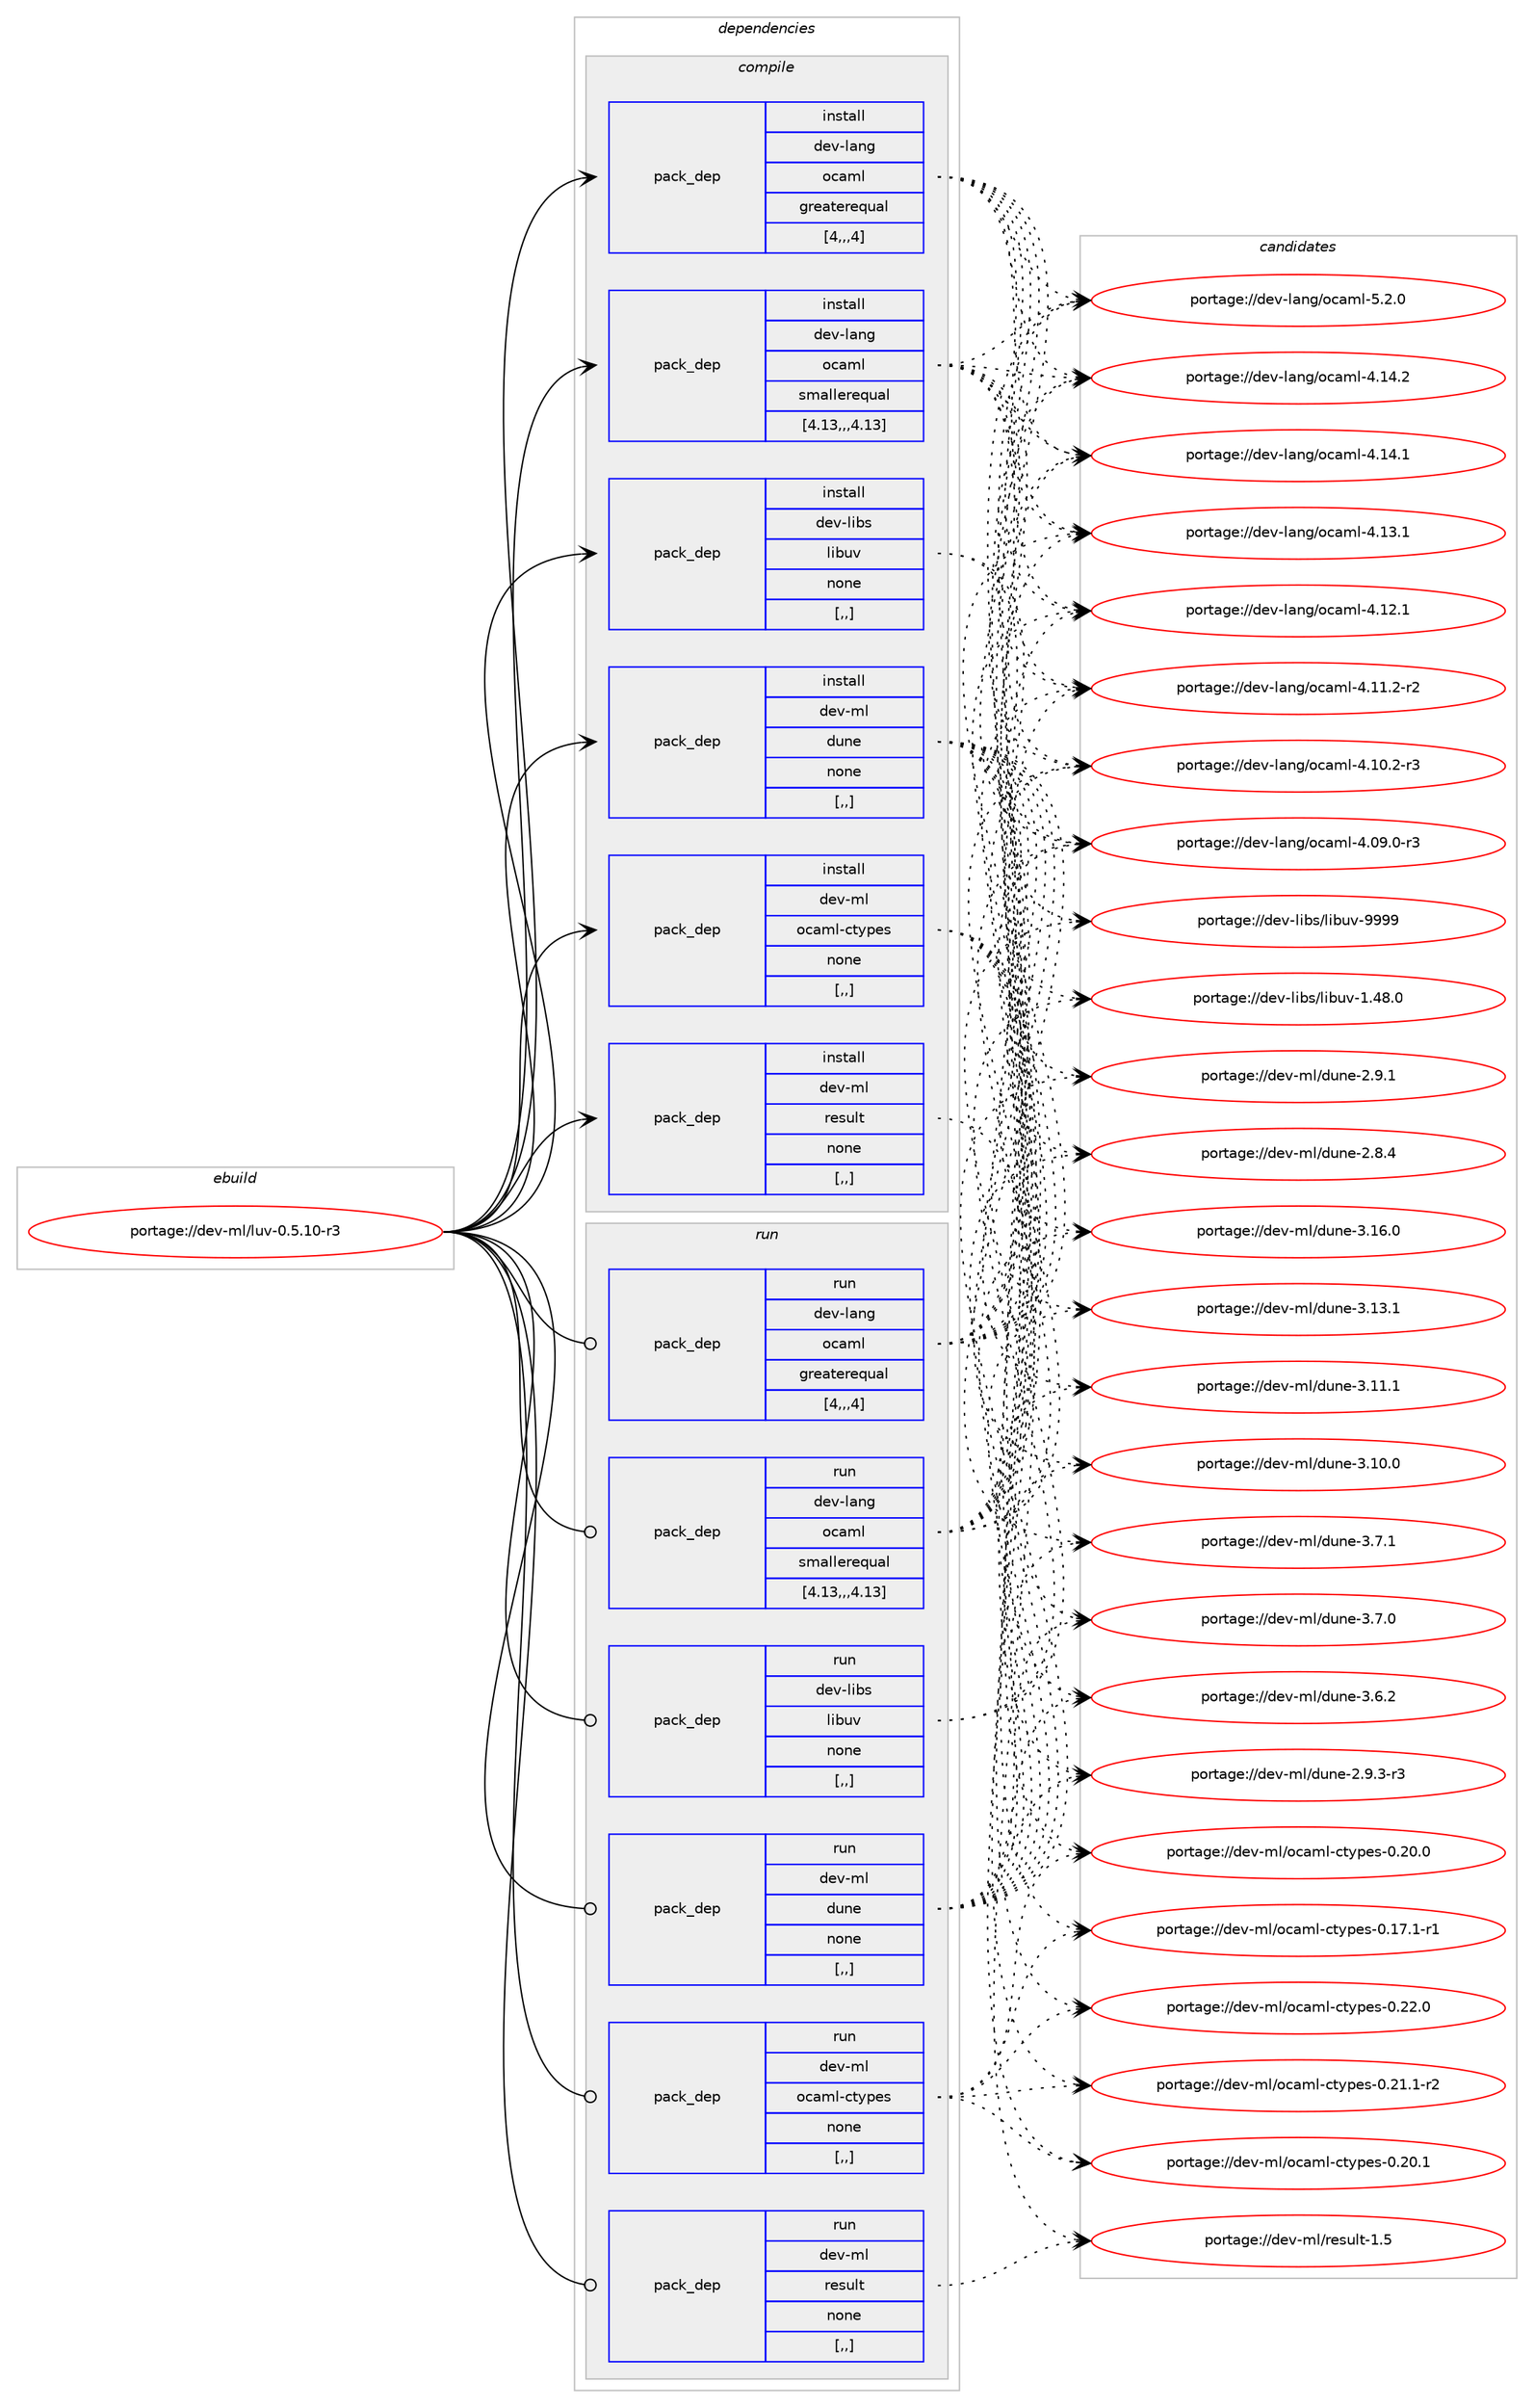 digraph prolog {

# *************
# Graph options
# *************

newrank=true;
concentrate=true;
compound=true;
graph [rankdir=LR,fontname=Helvetica,fontsize=10,ranksep=1.5];#, ranksep=2.5, nodesep=0.2];
edge  [arrowhead=vee];
node  [fontname=Helvetica,fontsize=10];

# **********
# The ebuild
# **********

subgraph cluster_leftcol {
color=gray;
label=<<i>ebuild</i>>;
id [label="portage://dev-ml/luv-0.5.10-r3", color=red, width=4, href="../dev-ml/luv-0.5.10-r3.svg"];
}

# ****************
# The dependencies
# ****************

subgraph cluster_midcol {
color=gray;
label=<<i>dependencies</i>>;
subgraph cluster_compile {
fillcolor="#eeeeee";
style=filled;
label=<<i>compile</i>>;
subgraph pack89933 {
dependency120841 [label=<<TABLE BORDER="0" CELLBORDER="1" CELLSPACING="0" CELLPADDING="4" WIDTH="220"><TR><TD ROWSPAN="6" CELLPADDING="30">pack_dep</TD></TR><TR><TD WIDTH="110">install</TD></TR><TR><TD>dev-lang</TD></TR><TR><TD>ocaml</TD></TR><TR><TD>greaterequal</TD></TR><TR><TD>[4,,,4]</TD></TR></TABLE>>, shape=none, color=blue];
}
id:e -> dependency120841:w [weight=20,style="solid",arrowhead="vee"];
subgraph pack89934 {
dependency120842 [label=<<TABLE BORDER="0" CELLBORDER="1" CELLSPACING="0" CELLPADDING="4" WIDTH="220"><TR><TD ROWSPAN="6" CELLPADDING="30">pack_dep</TD></TR><TR><TD WIDTH="110">install</TD></TR><TR><TD>dev-lang</TD></TR><TR><TD>ocaml</TD></TR><TR><TD>smallerequal</TD></TR><TR><TD>[4.13,,,4.13]</TD></TR></TABLE>>, shape=none, color=blue];
}
id:e -> dependency120842:w [weight=20,style="solid",arrowhead="vee"];
subgraph pack89935 {
dependency120843 [label=<<TABLE BORDER="0" CELLBORDER="1" CELLSPACING="0" CELLPADDING="4" WIDTH="220"><TR><TD ROWSPAN="6" CELLPADDING="30">pack_dep</TD></TR><TR><TD WIDTH="110">install</TD></TR><TR><TD>dev-libs</TD></TR><TR><TD>libuv</TD></TR><TR><TD>none</TD></TR><TR><TD>[,,]</TD></TR></TABLE>>, shape=none, color=blue];
}
id:e -> dependency120843:w [weight=20,style="solid",arrowhead="vee"];
subgraph pack89936 {
dependency120844 [label=<<TABLE BORDER="0" CELLBORDER="1" CELLSPACING="0" CELLPADDING="4" WIDTH="220"><TR><TD ROWSPAN="6" CELLPADDING="30">pack_dep</TD></TR><TR><TD WIDTH="110">install</TD></TR><TR><TD>dev-ml</TD></TR><TR><TD>dune</TD></TR><TR><TD>none</TD></TR><TR><TD>[,,]</TD></TR></TABLE>>, shape=none, color=blue];
}
id:e -> dependency120844:w [weight=20,style="solid",arrowhead="vee"];
subgraph pack89937 {
dependency120845 [label=<<TABLE BORDER="0" CELLBORDER="1" CELLSPACING="0" CELLPADDING="4" WIDTH="220"><TR><TD ROWSPAN="6" CELLPADDING="30">pack_dep</TD></TR><TR><TD WIDTH="110">install</TD></TR><TR><TD>dev-ml</TD></TR><TR><TD>ocaml-ctypes</TD></TR><TR><TD>none</TD></TR><TR><TD>[,,]</TD></TR></TABLE>>, shape=none, color=blue];
}
id:e -> dependency120845:w [weight=20,style="solid",arrowhead="vee"];
subgraph pack89938 {
dependency120846 [label=<<TABLE BORDER="0" CELLBORDER="1" CELLSPACING="0" CELLPADDING="4" WIDTH="220"><TR><TD ROWSPAN="6" CELLPADDING="30">pack_dep</TD></TR><TR><TD WIDTH="110">install</TD></TR><TR><TD>dev-ml</TD></TR><TR><TD>result</TD></TR><TR><TD>none</TD></TR><TR><TD>[,,]</TD></TR></TABLE>>, shape=none, color=blue];
}
id:e -> dependency120846:w [weight=20,style="solid",arrowhead="vee"];
}
subgraph cluster_compileandrun {
fillcolor="#eeeeee";
style=filled;
label=<<i>compile and run</i>>;
}
subgraph cluster_run {
fillcolor="#eeeeee";
style=filled;
label=<<i>run</i>>;
subgraph pack89939 {
dependency120847 [label=<<TABLE BORDER="0" CELLBORDER="1" CELLSPACING="0" CELLPADDING="4" WIDTH="220"><TR><TD ROWSPAN="6" CELLPADDING="30">pack_dep</TD></TR><TR><TD WIDTH="110">run</TD></TR><TR><TD>dev-lang</TD></TR><TR><TD>ocaml</TD></TR><TR><TD>greaterequal</TD></TR><TR><TD>[4,,,4]</TD></TR></TABLE>>, shape=none, color=blue];
}
id:e -> dependency120847:w [weight=20,style="solid",arrowhead="odot"];
subgraph pack89940 {
dependency120848 [label=<<TABLE BORDER="0" CELLBORDER="1" CELLSPACING="0" CELLPADDING="4" WIDTH="220"><TR><TD ROWSPAN="6" CELLPADDING="30">pack_dep</TD></TR><TR><TD WIDTH="110">run</TD></TR><TR><TD>dev-lang</TD></TR><TR><TD>ocaml</TD></TR><TR><TD>smallerequal</TD></TR><TR><TD>[4.13,,,4.13]</TD></TR></TABLE>>, shape=none, color=blue];
}
id:e -> dependency120848:w [weight=20,style="solid",arrowhead="odot"];
subgraph pack89941 {
dependency120849 [label=<<TABLE BORDER="0" CELLBORDER="1" CELLSPACING="0" CELLPADDING="4" WIDTH="220"><TR><TD ROWSPAN="6" CELLPADDING="30">pack_dep</TD></TR><TR><TD WIDTH="110">run</TD></TR><TR><TD>dev-libs</TD></TR><TR><TD>libuv</TD></TR><TR><TD>none</TD></TR><TR><TD>[,,]</TD></TR></TABLE>>, shape=none, color=blue];
}
id:e -> dependency120849:w [weight=20,style="solid",arrowhead="odot"];
subgraph pack89942 {
dependency120850 [label=<<TABLE BORDER="0" CELLBORDER="1" CELLSPACING="0" CELLPADDING="4" WIDTH="220"><TR><TD ROWSPAN="6" CELLPADDING="30">pack_dep</TD></TR><TR><TD WIDTH="110">run</TD></TR><TR><TD>dev-ml</TD></TR><TR><TD>dune</TD></TR><TR><TD>none</TD></TR><TR><TD>[,,]</TD></TR></TABLE>>, shape=none, color=blue];
}
id:e -> dependency120850:w [weight=20,style="solid",arrowhead="odot"];
subgraph pack89943 {
dependency120851 [label=<<TABLE BORDER="0" CELLBORDER="1" CELLSPACING="0" CELLPADDING="4" WIDTH="220"><TR><TD ROWSPAN="6" CELLPADDING="30">pack_dep</TD></TR><TR><TD WIDTH="110">run</TD></TR><TR><TD>dev-ml</TD></TR><TR><TD>ocaml-ctypes</TD></TR><TR><TD>none</TD></TR><TR><TD>[,,]</TD></TR></TABLE>>, shape=none, color=blue];
}
id:e -> dependency120851:w [weight=20,style="solid",arrowhead="odot"];
subgraph pack89944 {
dependency120852 [label=<<TABLE BORDER="0" CELLBORDER="1" CELLSPACING="0" CELLPADDING="4" WIDTH="220"><TR><TD ROWSPAN="6" CELLPADDING="30">pack_dep</TD></TR><TR><TD WIDTH="110">run</TD></TR><TR><TD>dev-ml</TD></TR><TR><TD>result</TD></TR><TR><TD>none</TD></TR><TR><TD>[,,]</TD></TR></TABLE>>, shape=none, color=blue];
}
id:e -> dependency120852:w [weight=20,style="solid",arrowhead="odot"];
}
}

# **************
# The candidates
# **************

subgraph cluster_choices {
rank=same;
color=gray;
label=<<i>candidates</i>>;

subgraph choice89933 {
color=black;
nodesep=1;
choice1001011184510897110103471119997109108455346504648 [label="portage://dev-lang/ocaml-5.2.0", color=red, width=4,href="../dev-lang/ocaml-5.2.0.svg"];
choice100101118451089711010347111999710910845524649524650 [label="portage://dev-lang/ocaml-4.14.2", color=red, width=4,href="../dev-lang/ocaml-4.14.2.svg"];
choice100101118451089711010347111999710910845524649524649 [label="portage://dev-lang/ocaml-4.14.1", color=red, width=4,href="../dev-lang/ocaml-4.14.1.svg"];
choice100101118451089711010347111999710910845524649514649 [label="portage://dev-lang/ocaml-4.13.1", color=red, width=4,href="../dev-lang/ocaml-4.13.1.svg"];
choice100101118451089711010347111999710910845524649504649 [label="portage://dev-lang/ocaml-4.12.1", color=red, width=4,href="../dev-lang/ocaml-4.12.1.svg"];
choice1001011184510897110103471119997109108455246494946504511450 [label="portage://dev-lang/ocaml-4.11.2-r2", color=red, width=4,href="../dev-lang/ocaml-4.11.2-r2.svg"];
choice1001011184510897110103471119997109108455246494846504511451 [label="portage://dev-lang/ocaml-4.10.2-r3", color=red, width=4,href="../dev-lang/ocaml-4.10.2-r3.svg"];
choice1001011184510897110103471119997109108455246485746484511451 [label="portage://dev-lang/ocaml-4.09.0-r3", color=red, width=4,href="../dev-lang/ocaml-4.09.0-r3.svg"];
dependency120841:e -> choice1001011184510897110103471119997109108455346504648:w [style=dotted,weight="100"];
dependency120841:e -> choice100101118451089711010347111999710910845524649524650:w [style=dotted,weight="100"];
dependency120841:e -> choice100101118451089711010347111999710910845524649524649:w [style=dotted,weight="100"];
dependency120841:e -> choice100101118451089711010347111999710910845524649514649:w [style=dotted,weight="100"];
dependency120841:e -> choice100101118451089711010347111999710910845524649504649:w [style=dotted,weight="100"];
dependency120841:e -> choice1001011184510897110103471119997109108455246494946504511450:w [style=dotted,weight="100"];
dependency120841:e -> choice1001011184510897110103471119997109108455246494846504511451:w [style=dotted,weight="100"];
dependency120841:e -> choice1001011184510897110103471119997109108455246485746484511451:w [style=dotted,weight="100"];
}
subgraph choice89934 {
color=black;
nodesep=1;
choice1001011184510897110103471119997109108455346504648 [label="portage://dev-lang/ocaml-5.2.0", color=red, width=4,href="../dev-lang/ocaml-5.2.0.svg"];
choice100101118451089711010347111999710910845524649524650 [label="portage://dev-lang/ocaml-4.14.2", color=red, width=4,href="../dev-lang/ocaml-4.14.2.svg"];
choice100101118451089711010347111999710910845524649524649 [label="portage://dev-lang/ocaml-4.14.1", color=red, width=4,href="../dev-lang/ocaml-4.14.1.svg"];
choice100101118451089711010347111999710910845524649514649 [label="portage://dev-lang/ocaml-4.13.1", color=red, width=4,href="../dev-lang/ocaml-4.13.1.svg"];
choice100101118451089711010347111999710910845524649504649 [label="portage://dev-lang/ocaml-4.12.1", color=red, width=4,href="../dev-lang/ocaml-4.12.1.svg"];
choice1001011184510897110103471119997109108455246494946504511450 [label="portage://dev-lang/ocaml-4.11.2-r2", color=red, width=4,href="../dev-lang/ocaml-4.11.2-r2.svg"];
choice1001011184510897110103471119997109108455246494846504511451 [label="portage://dev-lang/ocaml-4.10.2-r3", color=red, width=4,href="../dev-lang/ocaml-4.10.2-r3.svg"];
choice1001011184510897110103471119997109108455246485746484511451 [label="portage://dev-lang/ocaml-4.09.0-r3", color=red, width=4,href="../dev-lang/ocaml-4.09.0-r3.svg"];
dependency120842:e -> choice1001011184510897110103471119997109108455346504648:w [style=dotted,weight="100"];
dependency120842:e -> choice100101118451089711010347111999710910845524649524650:w [style=dotted,weight="100"];
dependency120842:e -> choice100101118451089711010347111999710910845524649524649:w [style=dotted,weight="100"];
dependency120842:e -> choice100101118451089711010347111999710910845524649514649:w [style=dotted,weight="100"];
dependency120842:e -> choice100101118451089711010347111999710910845524649504649:w [style=dotted,weight="100"];
dependency120842:e -> choice1001011184510897110103471119997109108455246494946504511450:w [style=dotted,weight="100"];
dependency120842:e -> choice1001011184510897110103471119997109108455246494846504511451:w [style=dotted,weight="100"];
dependency120842:e -> choice1001011184510897110103471119997109108455246485746484511451:w [style=dotted,weight="100"];
}
subgraph choice89935 {
color=black;
nodesep=1;
choice100101118451081059811547108105981171184557575757 [label="portage://dev-libs/libuv-9999", color=red, width=4,href="../dev-libs/libuv-9999.svg"];
choice1001011184510810598115471081059811711845494652564648 [label="portage://dev-libs/libuv-1.48.0", color=red, width=4,href="../dev-libs/libuv-1.48.0.svg"];
dependency120843:e -> choice100101118451081059811547108105981171184557575757:w [style=dotted,weight="100"];
dependency120843:e -> choice1001011184510810598115471081059811711845494652564648:w [style=dotted,weight="100"];
}
subgraph choice89936 {
color=black;
nodesep=1;
choice100101118451091084710011711010145514649544648 [label="portage://dev-ml/dune-3.16.0", color=red, width=4,href="../dev-ml/dune-3.16.0.svg"];
choice100101118451091084710011711010145514649514649 [label="portage://dev-ml/dune-3.13.1", color=red, width=4,href="../dev-ml/dune-3.13.1.svg"];
choice100101118451091084710011711010145514649494649 [label="portage://dev-ml/dune-3.11.1", color=red, width=4,href="../dev-ml/dune-3.11.1.svg"];
choice100101118451091084710011711010145514649484648 [label="portage://dev-ml/dune-3.10.0", color=red, width=4,href="../dev-ml/dune-3.10.0.svg"];
choice1001011184510910847100117110101455146554649 [label="portage://dev-ml/dune-3.7.1", color=red, width=4,href="../dev-ml/dune-3.7.1.svg"];
choice1001011184510910847100117110101455146554648 [label="portage://dev-ml/dune-3.7.0", color=red, width=4,href="../dev-ml/dune-3.7.0.svg"];
choice1001011184510910847100117110101455146544650 [label="portage://dev-ml/dune-3.6.2", color=red, width=4,href="../dev-ml/dune-3.6.2.svg"];
choice10010111845109108471001171101014550465746514511451 [label="portage://dev-ml/dune-2.9.3-r3", color=red, width=4,href="../dev-ml/dune-2.9.3-r3.svg"];
choice1001011184510910847100117110101455046574649 [label="portage://dev-ml/dune-2.9.1", color=red, width=4,href="../dev-ml/dune-2.9.1.svg"];
choice1001011184510910847100117110101455046564652 [label="portage://dev-ml/dune-2.8.4", color=red, width=4,href="../dev-ml/dune-2.8.4.svg"];
dependency120844:e -> choice100101118451091084710011711010145514649544648:w [style=dotted,weight="100"];
dependency120844:e -> choice100101118451091084710011711010145514649514649:w [style=dotted,weight="100"];
dependency120844:e -> choice100101118451091084710011711010145514649494649:w [style=dotted,weight="100"];
dependency120844:e -> choice100101118451091084710011711010145514649484648:w [style=dotted,weight="100"];
dependency120844:e -> choice1001011184510910847100117110101455146554649:w [style=dotted,weight="100"];
dependency120844:e -> choice1001011184510910847100117110101455146554648:w [style=dotted,weight="100"];
dependency120844:e -> choice1001011184510910847100117110101455146544650:w [style=dotted,weight="100"];
dependency120844:e -> choice10010111845109108471001171101014550465746514511451:w [style=dotted,weight="100"];
dependency120844:e -> choice1001011184510910847100117110101455046574649:w [style=dotted,weight="100"];
dependency120844:e -> choice1001011184510910847100117110101455046564652:w [style=dotted,weight="100"];
}
subgraph choice89937 {
color=black;
nodesep=1;
choice10010111845109108471119997109108459911612111210111545484650504648 [label="portage://dev-ml/ocaml-ctypes-0.22.0", color=red, width=4,href="../dev-ml/ocaml-ctypes-0.22.0.svg"];
choice100101118451091084711199971091084599116121112101115454846504946494511450 [label="portage://dev-ml/ocaml-ctypes-0.21.1-r2", color=red, width=4,href="../dev-ml/ocaml-ctypes-0.21.1-r2.svg"];
choice10010111845109108471119997109108459911612111210111545484650484649 [label="portage://dev-ml/ocaml-ctypes-0.20.1", color=red, width=4,href="../dev-ml/ocaml-ctypes-0.20.1.svg"];
choice10010111845109108471119997109108459911612111210111545484650484648 [label="portage://dev-ml/ocaml-ctypes-0.20.0", color=red, width=4,href="../dev-ml/ocaml-ctypes-0.20.0.svg"];
choice100101118451091084711199971091084599116121112101115454846495546494511449 [label="portage://dev-ml/ocaml-ctypes-0.17.1-r1", color=red, width=4,href="../dev-ml/ocaml-ctypes-0.17.1-r1.svg"];
dependency120845:e -> choice10010111845109108471119997109108459911612111210111545484650504648:w [style=dotted,weight="100"];
dependency120845:e -> choice100101118451091084711199971091084599116121112101115454846504946494511450:w [style=dotted,weight="100"];
dependency120845:e -> choice10010111845109108471119997109108459911612111210111545484650484649:w [style=dotted,weight="100"];
dependency120845:e -> choice10010111845109108471119997109108459911612111210111545484650484648:w [style=dotted,weight="100"];
dependency120845:e -> choice100101118451091084711199971091084599116121112101115454846495546494511449:w [style=dotted,weight="100"];
}
subgraph choice89938 {
color=black;
nodesep=1;
choice100101118451091084711410111511710811645494653 [label="portage://dev-ml/result-1.5", color=red, width=4,href="../dev-ml/result-1.5.svg"];
dependency120846:e -> choice100101118451091084711410111511710811645494653:w [style=dotted,weight="100"];
}
subgraph choice89939 {
color=black;
nodesep=1;
choice1001011184510897110103471119997109108455346504648 [label="portage://dev-lang/ocaml-5.2.0", color=red, width=4,href="../dev-lang/ocaml-5.2.0.svg"];
choice100101118451089711010347111999710910845524649524650 [label="portage://dev-lang/ocaml-4.14.2", color=red, width=4,href="../dev-lang/ocaml-4.14.2.svg"];
choice100101118451089711010347111999710910845524649524649 [label="portage://dev-lang/ocaml-4.14.1", color=red, width=4,href="../dev-lang/ocaml-4.14.1.svg"];
choice100101118451089711010347111999710910845524649514649 [label="portage://dev-lang/ocaml-4.13.1", color=red, width=4,href="../dev-lang/ocaml-4.13.1.svg"];
choice100101118451089711010347111999710910845524649504649 [label="portage://dev-lang/ocaml-4.12.1", color=red, width=4,href="../dev-lang/ocaml-4.12.1.svg"];
choice1001011184510897110103471119997109108455246494946504511450 [label="portage://dev-lang/ocaml-4.11.2-r2", color=red, width=4,href="../dev-lang/ocaml-4.11.2-r2.svg"];
choice1001011184510897110103471119997109108455246494846504511451 [label="portage://dev-lang/ocaml-4.10.2-r3", color=red, width=4,href="../dev-lang/ocaml-4.10.2-r3.svg"];
choice1001011184510897110103471119997109108455246485746484511451 [label="portage://dev-lang/ocaml-4.09.0-r3", color=red, width=4,href="../dev-lang/ocaml-4.09.0-r3.svg"];
dependency120847:e -> choice1001011184510897110103471119997109108455346504648:w [style=dotted,weight="100"];
dependency120847:e -> choice100101118451089711010347111999710910845524649524650:w [style=dotted,weight="100"];
dependency120847:e -> choice100101118451089711010347111999710910845524649524649:w [style=dotted,weight="100"];
dependency120847:e -> choice100101118451089711010347111999710910845524649514649:w [style=dotted,weight="100"];
dependency120847:e -> choice100101118451089711010347111999710910845524649504649:w [style=dotted,weight="100"];
dependency120847:e -> choice1001011184510897110103471119997109108455246494946504511450:w [style=dotted,weight="100"];
dependency120847:e -> choice1001011184510897110103471119997109108455246494846504511451:w [style=dotted,weight="100"];
dependency120847:e -> choice1001011184510897110103471119997109108455246485746484511451:w [style=dotted,weight="100"];
}
subgraph choice89940 {
color=black;
nodesep=1;
choice1001011184510897110103471119997109108455346504648 [label="portage://dev-lang/ocaml-5.2.0", color=red, width=4,href="../dev-lang/ocaml-5.2.0.svg"];
choice100101118451089711010347111999710910845524649524650 [label="portage://dev-lang/ocaml-4.14.2", color=red, width=4,href="../dev-lang/ocaml-4.14.2.svg"];
choice100101118451089711010347111999710910845524649524649 [label="portage://dev-lang/ocaml-4.14.1", color=red, width=4,href="../dev-lang/ocaml-4.14.1.svg"];
choice100101118451089711010347111999710910845524649514649 [label="portage://dev-lang/ocaml-4.13.1", color=red, width=4,href="../dev-lang/ocaml-4.13.1.svg"];
choice100101118451089711010347111999710910845524649504649 [label="portage://dev-lang/ocaml-4.12.1", color=red, width=4,href="../dev-lang/ocaml-4.12.1.svg"];
choice1001011184510897110103471119997109108455246494946504511450 [label="portage://dev-lang/ocaml-4.11.2-r2", color=red, width=4,href="../dev-lang/ocaml-4.11.2-r2.svg"];
choice1001011184510897110103471119997109108455246494846504511451 [label="portage://dev-lang/ocaml-4.10.2-r3", color=red, width=4,href="../dev-lang/ocaml-4.10.2-r3.svg"];
choice1001011184510897110103471119997109108455246485746484511451 [label="portage://dev-lang/ocaml-4.09.0-r3", color=red, width=4,href="../dev-lang/ocaml-4.09.0-r3.svg"];
dependency120848:e -> choice1001011184510897110103471119997109108455346504648:w [style=dotted,weight="100"];
dependency120848:e -> choice100101118451089711010347111999710910845524649524650:w [style=dotted,weight="100"];
dependency120848:e -> choice100101118451089711010347111999710910845524649524649:w [style=dotted,weight="100"];
dependency120848:e -> choice100101118451089711010347111999710910845524649514649:w [style=dotted,weight="100"];
dependency120848:e -> choice100101118451089711010347111999710910845524649504649:w [style=dotted,weight="100"];
dependency120848:e -> choice1001011184510897110103471119997109108455246494946504511450:w [style=dotted,weight="100"];
dependency120848:e -> choice1001011184510897110103471119997109108455246494846504511451:w [style=dotted,weight="100"];
dependency120848:e -> choice1001011184510897110103471119997109108455246485746484511451:w [style=dotted,weight="100"];
}
subgraph choice89941 {
color=black;
nodesep=1;
choice100101118451081059811547108105981171184557575757 [label="portage://dev-libs/libuv-9999", color=red, width=4,href="../dev-libs/libuv-9999.svg"];
choice1001011184510810598115471081059811711845494652564648 [label="portage://dev-libs/libuv-1.48.0", color=red, width=4,href="../dev-libs/libuv-1.48.0.svg"];
dependency120849:e -> choice100101118451081059811547108105981171184557575757:w [style=dotted,weight="100"];
dependency120849:e -> choice1001011184510810598115471081059811711845494652564648:w [style=dotted,weight="100"];
}
subgraph choice89942 {
color=black;
nodesep=1;
choice100101118451091084710011711010145514649544648 [label="portage://dev-ml/dune-3.16.0", color=red, width=4,href="../dev-ml/dune-3.16.0.svg"];
choice100101118451091084710011711010145514649514649 [label="portage://dev-ml/dune-3.13.1", color=red, width=4,href="../dev-ml/dune-3.13.1.svg"];
choice100101118451091084710011711010145514649494649 [label="portage://dev-ml/dune-3.11.1", color=red, width=4,href="../dev-ml/dune-3.11.1.svg"];
choice100101118451091084710011711010145514649484648 [label="portage://dev-ml/dune-3.10.0", color=red, width=4,href="../dev-ml/dune-3.10.0.svg"];
choice1001011184510910847100117110101455146554649 [label="portage://dev-ml/dune-3.7.1", color=red, width=4,href="../dev-ml/dune-3.7.1.svg"];
choice1001011184510910847100117110101455146554648 [label="portage://dev-ml/dune-3.7.0", color=red, width=4,href="../dev-ml/dune-3.7.0.svg"];
choice1001011184510910847100117110101455146544650 [label="portage://dev-ml/dune-3.6.2", color=red, width=4,href="../dev-ml/dune-3.6.2.svg"];
choice10010111845109108471001171101014550465746514511451 [label="portage://dev-ml/dune-2.9.3-r3", color=red, width=4,href="../dev-ml/dune-2.9.3-r3.svg"];
choice1001011184510910847100117110101455046574649 [label="portage://dev-ml/dune-2.9.1", color=red, width=4,href="../dev-ml/dune-2.9.1.svg"];
choice1001011184510910847100117110101455046564652 [label="portage://dev-ml/dune-2.8.4", color=red, width=4,href="../dev-ml/dune-2.8.4.svg"];
dependency120850:e -> choice100101118451091084710011711010145514649544648:w [style=dotted,weight="100"];
dependency120850:e -> choice100101118451091084710011711010145514649514649:w [style=dotted,weight="100"];
dependency120850:e -> choice100101118451091084710011711010145514649494649:w [style=dotted,weight="100"];
dependency120850:e -> choice100101118451091084710011711010145514649484648:w [style=dotted,weight="100"];
dependency120850:e -> choice1001011184510910847100117110101455146554649:w [style=dotted,weight="100"];
dependency120850:e -> choice1001011184510910847100117110101455146554648:w [style=dotted,weight="100"];
dependency120850:e -> choice1001011184510910847100117110101455146544650:w [style=dotted,weight="100"];
dependency120850:e -> choice10010111845109108471001171101014550465746514511451:w [style=dotted,weight="100"];
dependency120850:e -> choice1001011184510910847100117110101455046574649:w [style=dotted,weight="100"];
dependency120850:e -> choice1001011184510910847100117110101455046564652:w [style=dotted,weight="100"];
}
subgraph choice89943 {
color=black;
nodesep=1;
choice10010111845109108471119997109108459911612111210111545484650504648 [label="portage://dev-ml/ocaml-ctypes-0.22.0", color=red, width=4,href="../dev-ml/ocaml-ctypes-0.22.0.svg"];
choice100101118451091084711199971091084599116121112101115454846504946494511450 [label="portage://dev-ml/ocaml-ctypes-0.21.1-r2", color=red, width=4,href="../dev-ml/ocaml-ctypes-0.21.1-r2.svg"];
choice10010111845109108471119997109108459911612111210111545484650484649 [label="portage://dev-ml/ocaml-ctypes-0.20.1", color=red, width=4,href="../dev-ml/ocaml-ctypes-0.20.1.svg"];
choice10010111845109108471119997109108459911612111210111545484650484648 [label="portage://dev-ml/ocaml-ctypes-0.20.0", color=red, width=4,href="../dev-ml/ocaml-ctypes-0.20.0.svg"];
choice100101118451091084711199971091084599116121112101115454846495546494511449 [label="portage://dev-ml/ocaml-ctypes-0.17.1-r1", color=red, width=4,href="../dev-ml/ocaml-ctypes-0.17.1-r1.svg"];
dependency120851:e -> choice10010111845109108471119997109108459911612111210111545484650504648:w [style=dotted,weight="100"];
dependency120851:e -> choice100101118451091084711199971091084599116121112101115454846504946494511450:w [style=dotted,weight="100"];
dependency120851:e -> choice10010111845109108471119997109108459911612111210111545484650484649:w [style=dotted,weight="100"];
dependency120851:e -> choice10010111845109108471119997109108459911612111210111545484650484648:w [style=dotted,weight="100"];
dependency120851:e -> choice100101118451091084711199971091084599116121112101115454846495546494511449:w [style=dotted,weight="100"];
}
subgraph choice89944 {
color=black;
nodesep=1;
choice100101118451091084711410111511710811645494653 [label="portage://dev-ml/result-1.5", color=red, width=4,href="../dev-ml/result-1.5.svg"];
dependency120852:e -> choice100101118451091084711410111511710811645494653:w [style=dotted,weight="100"];
}
}

}
